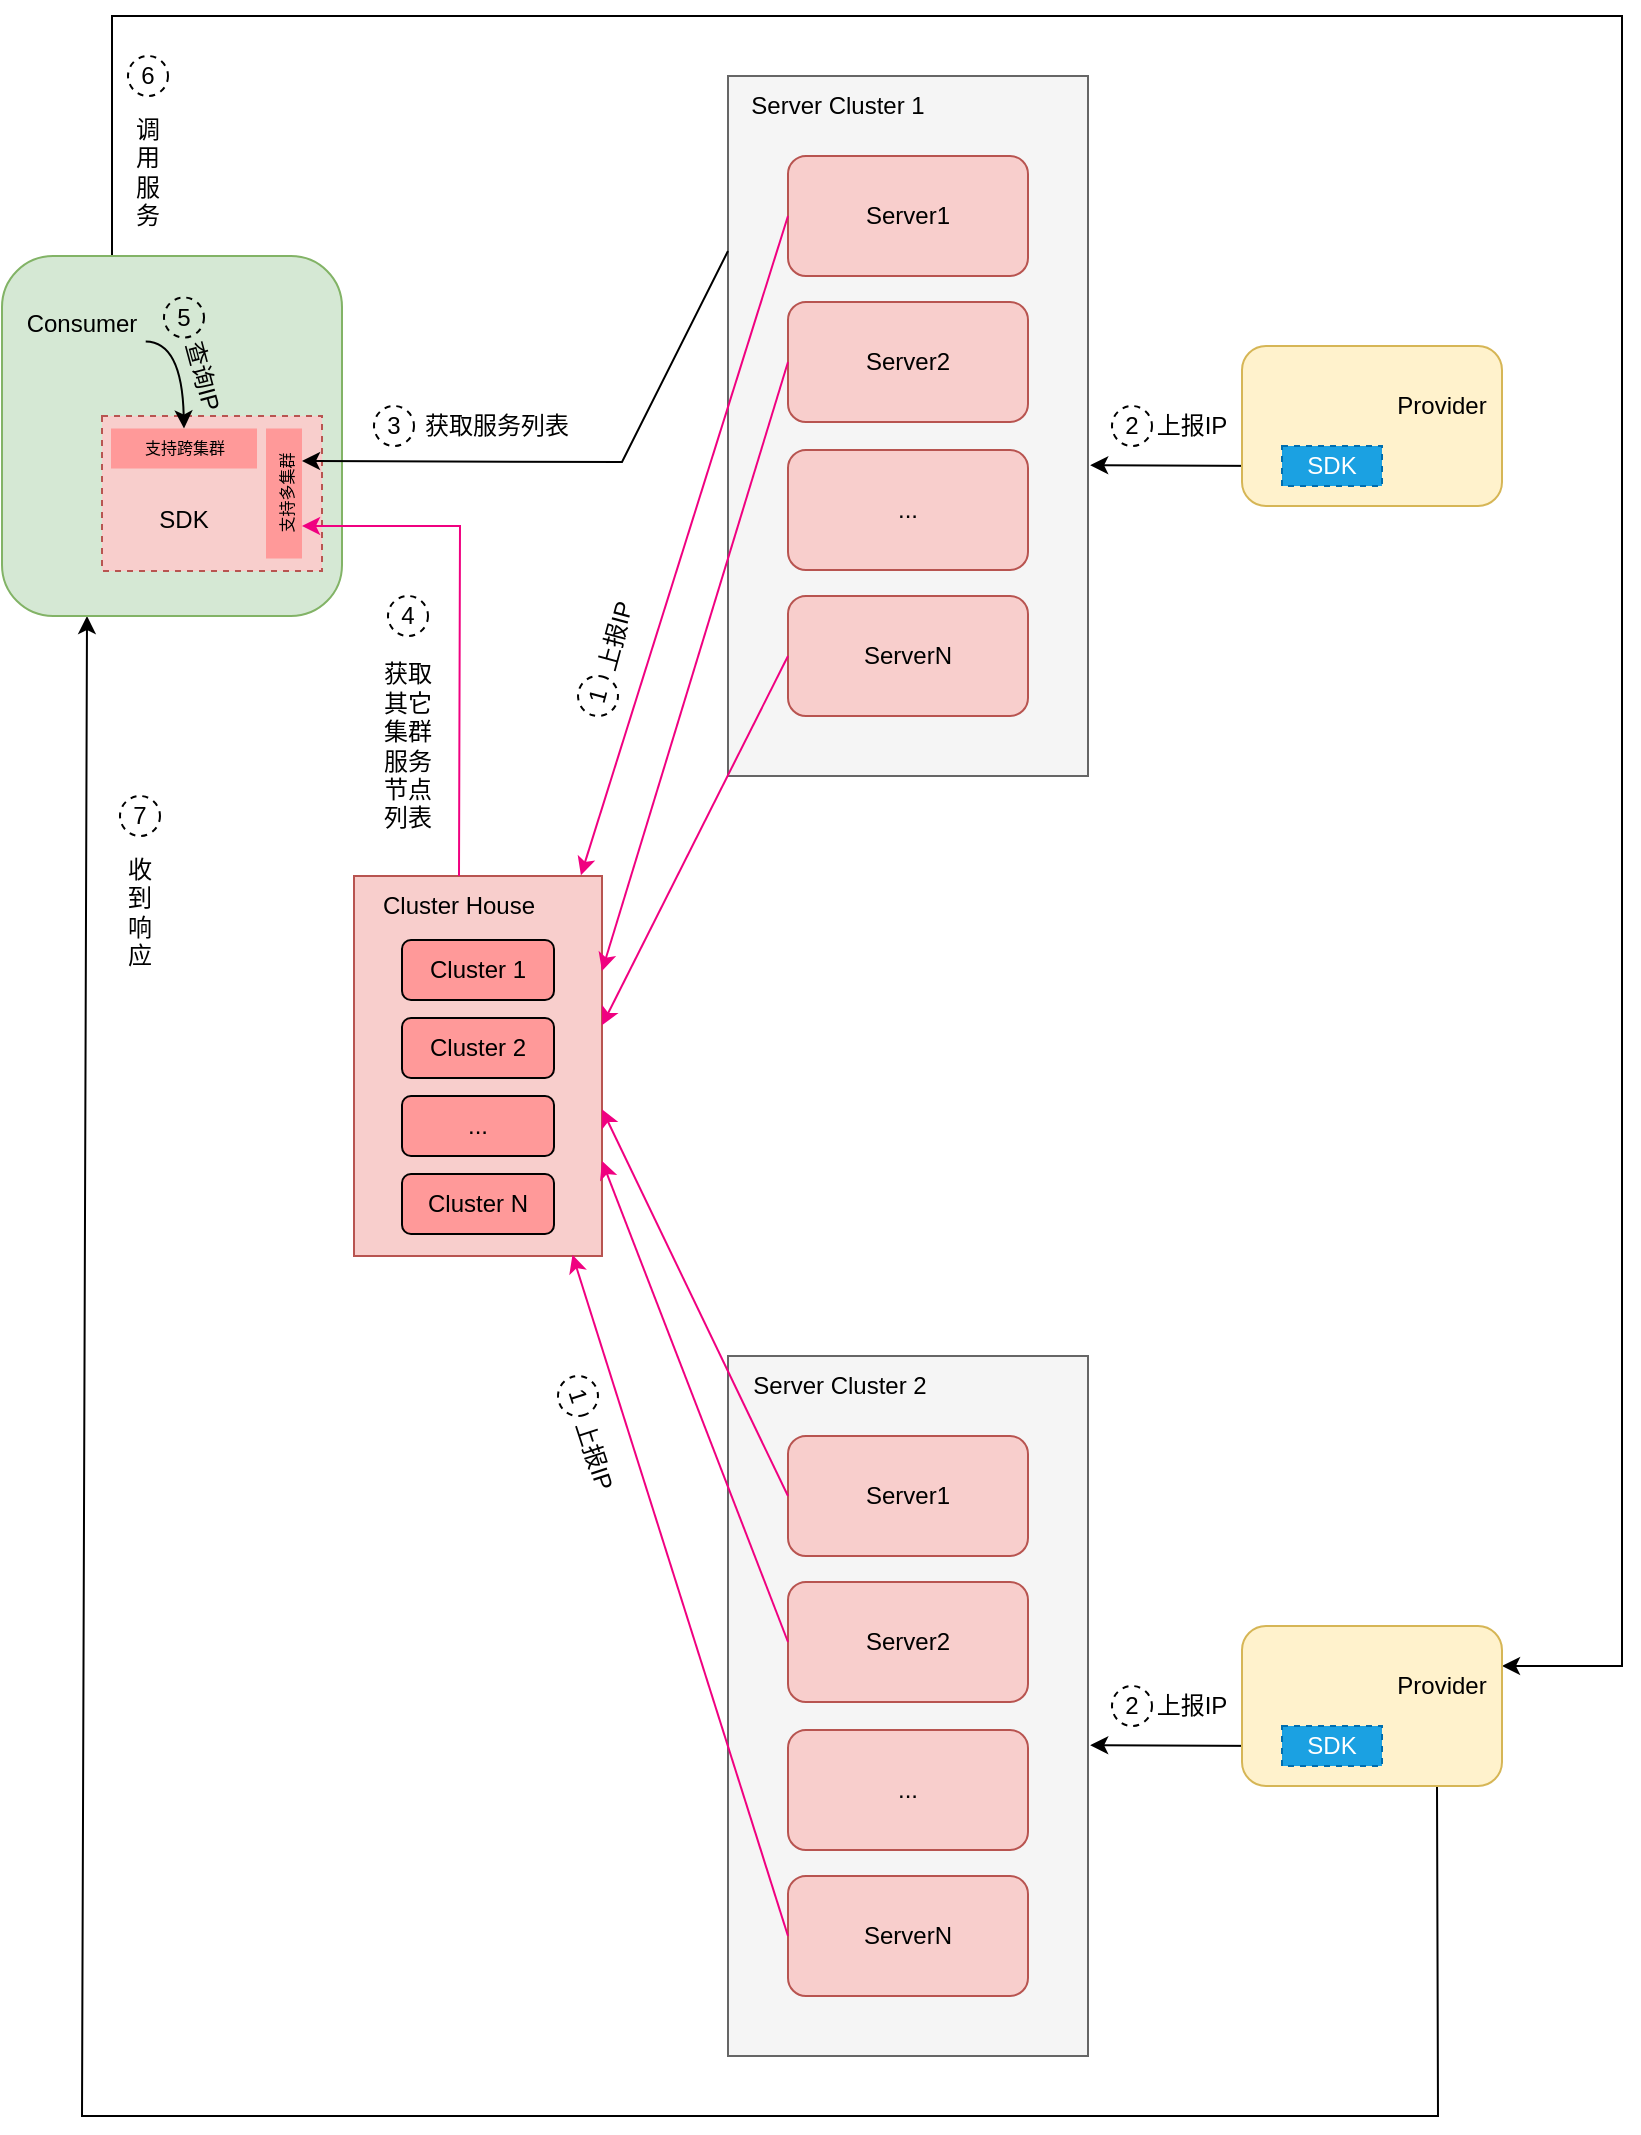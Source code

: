<mxfile version="15.4.0" type="device"><diagram id="CvXxRUg5WJ5Fy0ItPXqS" name="第 1 页"><mxGraphModel dx="970" dy="502" grid="1" gridSize="10" guides="1" tooltips="1" connect="1" arrows="1" fold="1" page="1" pageScale="1" pageWidth="850" pageHeight="1100" math="0" shadow="0"><root><mxCell id="0"/><mxCell id="1" parent="0"/><mxCell id="ZDzQUnYYeT2UtHoKidmv-17" value="" style="group" vertex="1" connectable="0" parent="1"><mxGeometry x="384" y="190" width="180" height="350" as="geometry"/></mxCell><mxCell id="ZDzQUnYYeT2UtHoKidmv-5" value="" style="rounded=0;whiteSpace=wrap;html=1;fillColor=#f5f5f5;strokeColor=#666666;fontColor=#333333;" vertex="1" parent="ZDzQUnYYeT2UtHoKidmv-17"><mxGeometry width="180" height="350" as="geometry"/></mxCell><mxCell id="ZDzQUnYYeT2UtHoKidmv-1" value="Server1" style="rounded=1;whiteSpace=wrap;html=1;fillColor=#f8cecc;strokeColor=#b85450;" vertex="1" parent="ZDzQUnYYeT2UtHoKidmv-17"><mxGeometry x="30" y="40" width="120" height="60" as="geometry"/></mxCell><mxCell id="ZDzQUnYYeT2UtHoKidmv-2" value="Server2" style="rounded=1;whiteSpace=wrap;html=1;fillColor=#f8cecc;strokeColor=#b85450;" vertex="1" parent="ZDzQUnYYeT2UtHoKidmv-17"><mxGeometry x="30" y="113" width="120" height="60" as="geometry"/></mxCell><mxCell id="ZDzQUnYYeT2UtHoKidmv-3" value="ServerN" style="rounded=1;whiteSpace=wrap;html=1;fillColor=#f8cecc;strokeColor=#b85450;" vertex="1" parent="ZDzQUnYYeT2UtHoKidmv-17"><mxGeometry x="30" y="260" width="120" height="60" as="geometry"/></mxCell><mxCell id="ZDzQUnYYeT2UtHoKidmv-4" value="..." style="rounded=1;whiteSpace=wrap;html=1;fillColor=#f8cecc;strokeColor=#b85450;" vertex="1" parent="ZDzQUnYYeT2UtHoKidmv-17"><mxGeometry x="30" y="187" width="120" height="60" as="geometry"/></mxCell><mxCell id="ZDzQUnYYeT2UtHoKidmv-6" value="Server Cluster 1" style="text;html=1;strokeColor=none;fillColor=none;align=center;verticalAlign=middle;whiteSpace=wrap;rounded=0;" vertex="1" parent="ZDzQUnYYeT2UtHoKidmv-17"><mxGeometry x="5" width="100" height="30" as="geometry"/></mxCell><mxCell id="ZDzQUnYYeT2UtHoKidmv-19" value="" style="endArrow=classic;html=1;rounded=0;exitX=0;exitY=0.5;exitDx=0;exitDy=0;entryX=1.006;entryY=0.556;entryDx=0;entryDy=0;entryPerimeter=0;" edge="1" parent="1" source="ZDzQUnYYeT2UtHoKidmv-13" target="ZDzQUnYYeT2UtHoKidmv-5"><mxGeometry width="50" height="50" relative="1" as="geometry"><mxPoint x="581" y="680" as="sourcePoint"/><mxPoint x="631" y="630" as="targetPoint"/></mxGeometry></mxCell><mxCell id="ZDzQUnYYeT2UtHoKidmv-26" value="上报IP" style="text;html=1;strokeColor=none;fillColor=none;align=center;verticalAlign=middle;whiteSpace=wrap;rounded=0;dashed=1;" vertex="1" parent="1"><mxGeometry x="586" y="350" width="60" height="30" as="geometry"/></mxCell><mxCell id="ZDzQUnYYeT2UtHoKidmv-27" value="获取其它集群服务节点列表" style="text;html=1;strokeColor=none;fillColor=none;align=center;verticalAlign=middle;whiteSpace=wrap;rounded=0;dashed=1;" vertex="1" parent="1"><mxGeometry x="207" y="510" width="34" height="30" as="geometry"/></mxCell><mxCell id="ZDzQUnYYeT2UtHoKidmv-29" value="2" style="ellipse;whiteSpace=wrap;html=1;aspect=fixed;dashed=1;fillColor=none;" vertex="1" parent="1"><mxGeometry x="576" y="355" width="20" height="20" as="geometry"/></mxCell><mxCell id="ZDzQUnYYeT2UtHoKidmv-32" value="3" style="ellipse;whiteSpace=wrap;html=1;aspect=fixed;dashed=1;fillColor=none;" vertex="1" parent="1"><mxGeometry x="207" y="355" width="20" height="20" as="geometry"/></mxCell><mxCell id="ZDzQUnYYeT2UtHoKidmv-47" value="" style="group" vertex="1" connectable="0" parent="1"><mxGeometry x="384" y="830" width="180" height="350" as="geometry"/></mxCell><mxCell id="ZDzQUnYYeT2UtHoKidmv-48" value="" style="rounded=0;whiteSpace=wrap;html=1;fillColor=#f5f5f5;strokeColor=#666666;fontColor=#333333;" vertex="1" parent="ZDzQUnYYeT2UtHoKidmv-47"><mxGeometry width="180" height="350" as="geometry"/></mxCell><mxCell id="ZDzQUnYYeT2UtHoKidmv-49" value="Server1" style="rounded=1;whiteSpace=wrap;html=1;fillColor=#f8cecc;strokeColor=#b85450;" vertex="1" parent="ZDzQUnYYeT2UtHoKidmv-47"><mxGeometry x="30" y="40" width="120" height="60" as="geometry"/></mxCell><mxCell id="ZDzQUnYYeT2UtHoKidmv-50" value="Server2" style="rounded=1;whiteSpace=wrap;html=1;fillColor=#f8cecc;strokeColor=#b85450;" vertex="1" parent="ZDzQUnYYeT2UtHoKidmv-47"><mxGeometry x="30" y="113" width="120" height="60" as="geometry"/></mxCell><mxCell id="ZDzQUnYYeT2UtHoKidmv-51" value="ServerN" style="rounded=1;whiteSpace=wrap;html=1;fillColor=#f8cecc;strokeColor=#b85450;" vertex="1" parent="ZDzQUnYYeT2UtHoKidmv-47"><mxGeometry x="30" y="260" width="120" height="60" as="geometry"/></mxCell><mxCell id="ZDzQUnYYeT2UtHoKidmv-52" value="..." style="rounded=1;whiteSpace=wrap;html=1;fillColor=#f8cecc;strokeColor=#b85450;" vertex="1" parent="ZDzQUnYYeT2UtHoKidmv-47"><mxGeometry x="30" y="187" width="120" height="60" as="geometry"/></mxCell><mxCell id="ZDzQUnYYeT2UtHoKidmv-53" value="Server Cluster 2" style="text;html=1;strokeColor=none;fillColor=none;align=center;verticalAlign=middle;whiteSpace=wrap;rounded=0;" vertex="1" parent="ZDzQUnYYeT2UtHoKidmv-47"><mxGeometry x="6" width="100" height="30" as="geometry"/></mxCell><mxCell id="ZDzQUnYYeT2UtHoKidmv-54" value="" style="endArrow=classic;html=1;rounded=0;exitX=0;exitY=0.5;exitDx=0;exitDy=0;entryX=1.006;entryY=0.556;entryDx=0;entryDy=0;entryPerimeter=0;" edge="1" parent="1" source="ZDzQUnYYeT2UtHoKidmv-46" target="ZDzQUnYYeT2UtHoKidmv-48"><mxGeometry width="50" height="50" relative="1" as="geometry"><mxPoint x="581" y="1320" as="sourcePoint"/><mxPoint x="631" y="1270" as="targetPoint"/></mxGeometry></mxCell><mxCell id="ZDzQUnYYeT2UtHoKidmv-56" value="" style="endArrow=classic;html=1;rounded=0;exitX=0.75;exitY=0;exitDx=0;exitDy=0;entryX=1;entryY=0.25;entryDx=0;entryDy=0;" edge="1" parent="1" source="ZDzQUnYYeT2UtHoKidmv-8" target="ZDzQUnYYeT2UtHoKidmv-44"><mxGeometry width="50" height="50" relative="1" as="geometry"><mxPoint x="131" y="1180" as="sourcePoint"/><mxPoint x="181" y="1130" as="targetPoint"/><Array as="points"><mxPoint x="76" y="160"/><mxPoint x="831" y="160"/><mxPoint x="831" y="985"/></Array></mxGeometry></mxCell><mxCell id="ZDzQUnYYeT2UtHoKidmv-57" value="" style="endArrow=classic;html=1;rounded=0;exitX=0.75;exitY=1;exitDx=0;exitDy=0;entryX=0.25;entryY=1;entryDx=0;entryDy=0;" edge="1" parent="1" source="ZDzQUnYYeT2UtHoKidmv-44" target="ZDzQUnYYeT2UtHoKidmv-7"><mxGeometry width="50" height="50" relative="1" as="geometry"><mxPoint x="701" y="1230" as="sourcePoint"/><mxPoint x="751" y="1180" as="targetPoint"/><Array as="points"><mxPoint x="739" y="1210"/><mxPoint x="61" y="1210"/></Array></mxGeometry></mxCell><mxCell id="ZDzQUnYYeT2UtHoKidmv-58" value="上报IP" style="text;html=1;strokeColor=none;fillColor=none;align=center;verticalAlign=middle;whiteSpace=wrap;rounded=0;dashed=1;" vertex="1" parent="1"><mxGeometry x="586" y="990" width="60" height="30" as="geometry"/></mxCell><mxCell id="ZDzQUnYYeT2UtHoKidmv-60" value="2" style="ellipse;whiteSpace=wrap;html=1;aspect=fixed;dashed=1;fillColor=none;" vertex="1" parent="1"><mxGeometry x="576" y="995" width="20" height="20" as="geometry"/></mxCell><mxCell id="ZDzQUnYYeT2UtHoKidmv-62" value="收到响应" style="text;html=1;strokeColor=none;fillColor=none;align=center;verticalAlign=middle;whiteSpace=wrap;rounded=0;dashed=1;" vertex="1" parent="1"><mxGeometry x="84" y="580" width="12" height="55" as="geometry"/></mxCell><mxCell id="ZDzQUnYYeT2UtHoKidmv-65" value="7" style="ellipse;whiteSpace=wrap;html=1;aspect=fixed;dashed=1;fillColor=none;" vertex="1" parent="1"><mxGeometry x="80" y="550" width="20" height="20" as="geometry"/></mxCell><mxCell id="ZDzQUnYYeT2UtHoKidmv-66" value="" style="rounded=0;whiteSpace=wrap;html=1;fillColor=#f8cecc;strokeColor=#b85450;" vertex="1" parent="1"><mxGeometry x="197" y="590" width="124" height="190" as="geometry"/></mxCell><mxCell id="ZDzQUnYYeT2UtHoKidmv-67" value="Cluster House" style="text;html=1;strokeColor=none;fillColor=none;align=center;verticalAlign=middle;whiteSpace=wrap;rounded=0;" vertex="1" parent="1"><mxGeometry x="197" y="590" width="105" height="30" as="geometry"/></mxCell><mxCell id="ZDzQUnYYeT2UtHoKidmv-68" value="" style="endArrow=classic;html=1;rounded=0;exitX=0;exitY=0.5;exitDx=0;exitDy=0;entryX=0.915;entryY=-0.002;entryDx=0;entryDy=0;strokeColor=#F00080;entryPerimeter=0;" edge="1" parent="1" source="ZDzQUnYYeT2UtHoKidmv-1" target="ZDzQUnYYeT2UtHoKidmv-66"><mxGeometry width="50" height="50" relative="1" as="geometry"><mxPoint x="491" y="720" as="sourcePoint"/><mxPoint x="541" y="670" as="targetPoint"/></mxGeometry></mxCell><mxCell id="ZDzQUnYYeT2UtHoKidmv-70" value="" style="endArrow=classic;html=1;rounded=0;exitX=0;exitY=0.5;exitDx=0;exitDy=0;entryX=1;entryY=0.25;entryDx=0;entryDy=0;strokeColor=#F00080;" edge="1" parent="1" source="ZDzQUnYYeT2UtHoKidmv-2" target="ZDzQUnYYeT2UtHoKidmv-66"><mxGeometry width="50" height="50" relative="1" as="geometry"><mxPoint x="424" y="343" as="sourcePoint"/><mxPoint x="330.504" y="616.34" as="targetPoint"/></mxGeometry></mxCell><mxCell id="ZDzQUnYYeT2UtHoKidmv-71" value="" style="endArrow=classic;html=1;rounded=0;exitX=0;exitY=0.5;exitDx=0;exitDy=0;entryX=1;entryY=0.393;entryDx=0;entryDy=0;strokeColor=#F00080;entryPerimeter=0;" edge="1" parent="1" source="ZDzQUnYYeT2UtHoKidmv-3" target="ZDzQUnYYeT2UtHoKidmv-66"><mxGeometry width="50" height="50" relative="1" as="geometry"><mxPoint x="424" y="417" as="sourcePoint"/><mxPoint x="331" y="647.5" as="targetPoint"/></mxGeometry></mxCell><mxCell id="ZDzQUnYYeT2UtHoKidmv-72" value="" style="endArrow=classic;html=1;rounded=0;entryX=1;entryY=0.614;entryDx=0;entryDy=0;strokeColor=#F00080;exitX=0;exitY=0.5;exitDx=0;exitDy=0;entryPerimeter=0;" edge="1" parent="1" source="ZDzQUnYYeT2UtHoKidmv-49" target="ZDzQUnYYeT2UtHoKidmv-66"><mxGeometry width="50" height="50" relative="1" as="geometry"><mxPoint x="411" y="690" as="sourcePoint"/><mxPoint x="331" y="674.67" as="targetPoint"/></mxGeometry></mxCell><mxCell id="ZDzQUnYYeT2UtHoKidmv-73" value="" style="endArrow=classic;html=1;rounded=0;entryX=1;entryY=0.75;entryDx=0;entryDy=0;strokeColor=#F00080;exitX=0;exitY=0.5;exitDx=0;exitDy=0;" edge="1" parent="1" source="ZDzQUnYYeT2UtHoKidmv-50" target="ZDzQUnYYeT2UtHoKidmv-66"><mxGeometry width="50" height="50" relative="1" as="geometry"><mxPoint x="424" y="910" as="sourcePoint"/><mxPoint x="331" y="716.66" as="targetPoint"/></mxGeometry></mxCell><mxCell id="ZDzQUnYYeT2UtHoKidmv-74" value="" style="endArrow=classic;html=1;rounded=0;entryX=0.881;entryY=0.997;entryDx=0;entryDy=0;strokeColor=#F00080;entryPerimeter=0;exitX=0;exitY=0.5;exitDx=0;exitDy=0;" edge="1" parent="1" source="ZDzQUnYYeT2UtHoKidmv-51" target="ZDzQUnYYeT2UtHoKidmv-66"><mxGeometry width="50" height="50" relative="1" as="geometry"><mxPoint x="361" y="1070" as="sourcePoint"/><mxPoint x="331" y="742.5" as="targetPoint"/></mxGeometry></mxCell><mxCell id="ZDzQUnYYeT2UtHoKidmv-77" value="" style="group;rotation=-75;" vertex="1" connectable="0" parent="1"><mxGeometry x="291" y="460" width="70" height="30" as="geometry"/></mxCell><mxCell id="ZDzQUnYYeT2UtHoKidmv-75" value="上报IP" style="text;html=1;strokeColor=none;fillColor=none;align=center;verticalAlign=middle;whiteSpace=wrap;rounded=0;dashed=1;rotation=-75;" vertex="1" parent="ZDzQUnYYeT2UtHoKidmv-77"><mxGeometry x="7" y="-5" width="60" height="30" as="geometry"/></mxCell><mxCell id="ZDzQUnYYeT2UtHoKidmv-76" value="1" style="ellipse;whiteSpace=wrap;html=1;aspect=fixed;dashed=1;fillColor=none;rotation=-75;" vertex="1" parent="ZDzQUnYYeT2UtHoKidmv-77"><mxGeometry x="18" y="30" width="20" height="20" as="geometry"/></mxCell><mxCell id="ZDzQUnYYeT2UtHoKidmv-78" value="" style="group;rotation=71.9;" vertex="1" connectable="0" parent="1"><mxGeometry x="281" y="860" width="70" height="30" as="geometry"/></mxCell><mxCell id="ZDzQUnYYeT2UtHoKidmv-79" value="上报IP" style="text;html=1;strokeColor=none;fillColor=none;align=center;verticalAlign=middle;whiteSpace=wrap;rounded=0;dashed=1;rotation=71.9;" vertex="1" parent="ZDzQUnYYeT2UtHoKidmv-78"><mxGeometry x="6" y="5" width="60" height="30" as="geometry"/></mxCell><mxCell id="ZDzQUnYYeT2UtHoKidmv-80" value="1" style="ellipse;whiteSpace=wrap;html=1;aspect=fixed;dashed=1;fillColor=none;rotation=71.9;" vertex="1" parent="ZDzQUnYYeT2UtHoKidmv-78"><mxGeometry x="18" y="-20" width="20" height="20" as="geometry"/></mxCell><mxCell id="ZDzQUnYYeT2UtHoKidmv-81" value="Cluster 1" style="rounded=1;whiteSpace=wrap;html=1;fillColor=#FF9999;" vertex="1" parent="1"><mxGeometry x="221" y="622" width="76" height="30" as="geometry"/></mxCell><mxCell id="ZDzQUnYYeT2UtHoKidmv-82" value="Cluster 2" style="rounded=1;whiteSpace=wrap;html=1;fillColor=#FF9999;" vertex="1" parent="1"><mxGeometry x="221" y="661" width="76" height="30" as="geometry"/></mxCell><mxCell id="ZDzQUnYYeT2UtHoKidmv-83" value="..." style="rounded=1;whiteSpace=wrap;html=1;fillColor=#FF9999;" vertex="1" parent="1"><mxGeometry x="221" y="700" width="76" height="30" as="geometry"/></mxCell><mxCell id="ZDzQUnYYeT2UtHoKidmv-84" value="Cluster N" style="rounded=1;whiteSpace=wrap;html=1;fillColor=#FF9999;" vertex="1" parent="1"><mxGeometry x="221" y="739" width="76" height="30" as="geometry"/></mxCell><mxCell id="ZDzQUnYYeT2UtHoKidmv-87" value="4" style="ellipse;whiteSpace=wrap;html=1;aspect=fixed;dashed=1;fillColor=none;" vertex="1" parent="1"><mxGeometry x="214" y="450" width="20" height="20" as="geometry"/></mxCell><mxCell id="ZDzQUnYYeT2UtHoKidmv-11" value="" style="rounded=1;whiteSpace=wrap;html=1;fillColor=#fff2cc;strokeColor=#d6b656;" vertex="1" parent="1"><mxGeometry x="641" y="325" width="130" height="80" as="geometry"/></mxCell><mxCell id="ZDzQUnYYeT2UtHoKidmv-12" value="Provider" style="text;html=1;strokeColor=none;fillColor=none;align=center;verticalAlign=middle;whiteSpace=wrap;rounded=0;" vertex="1" parent="1"><mxGeometry x="711" y="339.5" width="60" height="30" as="geometry"/></mxCell><mxCell id="ZDzQUnYYeT2UtHoKidmv-13" value="SDK" style="rounded=0;whiteSpace=wrap;html=1;fillColor=#1ba1e2;strokeColor=#006EAF;fontColor=#ffffff;dashed=1;" vertex="1" parent="1"><mxGeometry x="661" y="375" width="50" height="20" as="geometry"/></mxCell><mxCell id="ZDzQUnYYeT2UtHoKidmv-44" value="" style="rounded=1;whiteSpace=wrap;html=1;fillColor=#fff2cc;strokeColor=#d6b656;" vertex="1" parent="1"><mxGeometry x="641" y="965" width="130" height="80" as="geometry"/></mxCell><mxCell id="ZDzQUnYYeT2UtHoKidmv-45" value="Provider" style="text;html=1;strokeColor=none;fillColor=none;align=center;verticalAlign=middle;whiteSpace=wrap;rounded=0;" vertex="1" parent="1"><mxGeometry x="711" y="980" width="60" height="30" as="geometry"/></mxCell><mxCell id="ZDzQUnYYeT2UtHoKidmv-46" value="SDK" style="rounded=0;whiteSpace=wrap;html=1;fillColor=#1ba1e2;strokeColor=#006EAF;fontColor=#ffffff;dashed=1;" vertex="1" parent="1"><mxGeometry x="661" y="1015" width="50" height="20" as="geometry"/></mxCell><mxCell id="ZDzQUnYYeT2UtHoKidmv-93" value="" style="group" vertex="1" connectable="0" parent="1"><mxGeometry x="21" y="280" width="170" height="180" as="geometry"/></mxCell><mxCell id="ZDzQUnYYeT2UtHoKidmv-7" value="" style="rounded=1;whiteSpace=wrap;html=1;fillColor=#d5e8d4;strokeColor=#82b366;" vertex="1" parent="ZDzQUnYYeT2UtHoKidmv-93"><mxGeometry width="170" height="180" as="geometry"/></mxCell><mxCell id="ZDzQUnYYeT2UtHoKidmv-8" value="Consumer" style="text;html=1;strokeColor=none;fillColor=none;align=center;verticalAlign=middle;whiteSpace=wrap;rounded=0;" vertex="1" parent="ZDzQUnYYeT2UtHoKidmv-93"><mxGeometry x="10" width="60" height="67.5" as="geometry"/></mxCell><mxCell id="ZDzQUnYYeT2UtHoKidmv-9" value="" style="rounded=0;whiteSpace=wrap;html=1;fillColor=#f8cecc;strokeColor=#b85450;dashed=1;" vertex="1" parent="ZDzQUnYYeT2UtHoKidmv-93"><mxGeometry x="50" y="80" width="110" height="77.5" as="geometry"/></mxCell><mxCell id="ZDzQUnYYeT2UtHoKidmv-21" value="" style="curved=1;endArrow=classic;html=1;rounded=0;exitX=1.031;exitY=0.634;exitDx=0;exitDy=0;entryX=0.5;entryY=0;entryDx=0;entryDy=0;exitPerimeter=0;" edge="1" parent="ZDzQUnYYeT2UtHoKidmv-93" source="ZDzQUnYYeT2UtHoKidmv-8" target="ZDzQUnYYeT2UtHoKidmv-90"><mxGeometry width="50" height="50" as="geometry"><mxPoint x="140" y="528.75" as="sourcePoint"/><mxPoint x="190" y="416.25" as="targetPoint"/><Array as="points"><mxPoint x="90" y="43"/></Array></mxGeometry></mxCell><mxCell id="ZDzQUnYYeT2UtHoKidmv-28" value="查询IP" style="text;html=1;strokeColor=none;fillColor=none;align=center;verticalAlign=middle;whiteSpace=wrap;rounded=0;dashed=1;rotation=75;" vertex="1" parent="ZDzQUnYYeT2UtHoKidmv-93"><mxGeometry x="70" y="45.5" width="60" height="29.5" as="geometry"/></mxCell><mxCell id="ZDzQUnYYeT2UtHoKidmv-33" value="5" style="ellipse;whiteSpace=wrap;html=1;aspect=fixed;dashed=1;fillColor=none;" vertex="1" parent="ZDzQUnYYeT2UtHoKidmv-93"><mxGeometry x="81" y="20.75" width="20" height="20" as="geometry"/></mxCell><mxCell id="ZDzQUnYYeT2UtHoKidmv-88" value="&lt;font style=&quot;font-size: 8px&quot;&gt;支持多集群&lt;/font&gt;" style="rounded=0;whiteSpace=wrap;html=1;fillColor=#FF9999;strokeColor=none;horizontal=0;align=center;verticalAlign=bottom;" vertex="1" parent="ZDzQUnYYeT2UtHoKidmv-93"><mxGeometry x="132" y="86.25" width="18" height="65" as="geometry"/></mxCell><mxCell id="ZDzQUnYYeT2UtHoKidmv-89" style="edgeStyle=none;rounded=0;orthogonalLoop=1;jettySize=auto;html=1;entryX=0;entryY=0.5;entryDx=0;entryDy=0;strokeColor=#F00080;" edge="1" parent="ZDzQUnYYeT2UtHoKidmv-93" source="ZDzQUnYYeT2UtHoKidmv-88" target="ZDzQUnYYeT2UtHoKidmv-88"><mxGeometry relative="1" as="geometry"/></mxCell><mxCell id="ZDzQUnYYeT2UtHoKidmv-90" value="支持跨集群" style="rounded=0;whiteSpace=wrap;html=1;fillColor=#FF9999;strokeColor=none;rotation=0;horizontal=1;fontSize=8;" vertex="1" parent="ZDzQUnYYeT2UtHoKidmv-93"><mxGeometry x="54.5" y="86.25" width="73" height="20" as="geometry"/></mxCell><mxCell id="ZDzQUnYYeT2UtHoKidmv-91" value="&lt;font style=&quot;font-size: 12px&quot;&gt;SDK&lt;/font&gt;" style="text;html=1;strokeColor=none;fillColor=none;align=center;verticalAlign=middle;whiteSpace=wrap;rounded=0;fontSize=8;" vertex="1" parent="ZDzQUnYYeT2UtHoKidmv-93"><mxGeometry x="61" y="117" width="60" height="30" as="geometry"/></mxCell><mxCell id="ZDzQUnYYeT2UtHoKidmv-94" value="调用服务" style="text;html=1;strokeColor=none;fillColor=none;align=center;verticalAlign=middle;whiteSpace=wrap;rounded=0;dashed=1;" vertex="1" parent="1"><mxGeometry x="88" y="210" width="12" height="55" as="geometry"/></mxCell><mxCell id="ZDzQUnYYeT2UtHoKidmv-95" value="6" style="ellipse;whiteSpace=wrap;html=1;aspect=fixed;dashed=1;fillColor=none;" vertex="1" parent="1"><mxGeometry x="84" y="180" width="20" height="20" as="geometry"/></mxCell><mxCell id="ZDzQUnYYeT2UtHoKidmv-86" value="" style="endArrow=classic;html=1;rounded=0;exitX=0.5;exitY=0;exitDx=0;exitDy=0;entryX=1;entryY=0.75;entryDx=0;entryDy=0;strokeColor=#F00080;" edge="1" parent="1" source="ZDzQUnYYeT2UtHoKidmv-67" target="ZDzQUnYYeT2UtHoKidmv-88"><mxGeometry width="50" height="50" relative="1" as="geometry"><mxPoint x="424" y="270" as="sourcePoint"/><mxPoint x="320.46" y="599.62" as="targetPoint"/><Array as="points"><mxPoint x="250" y="415"/></Array></mxGeometry></mxCell><mxCell id="ZDzQUnYYeT2UtHoKidmv-85" value="" style="endArrow=classic;html=1;rounded=0;exitX=0;exitY=0.25;exitDx=0;exitDy=0;entryX=1;entryY=0.25;entryDx=0;entryDy=0;" edge="1" parent="1" source="ZDzQUnYYeT2UtHoKidmv-5" target="ZDzQUnYYeT2UtHoKidmv-88"><mxGeometry width="50" height="50" relative="1" as="geometry"><mxPoint x="671" y="395" as="sourcePoint"/><mxPoint x="575.08" y="394.6" as="targetPoint"/><Array as="points"><mxPoint x="331" y="383"/></Array></mxGeometry></mxCell><mxCell id="ZDzQUnYYeT2UtHoKidmv-96" value="获取服务列表" style="text;html=1;strokeColor=none;fillColor=none;align=center;verticalAlign=middle;whiteSpace=wrap;rounded=0;dashed=1;" vertex="1" parent="1"><mxGeometry x="227" y="350" width="83" height="30" as="geometry"/></mxCell></root></mxGraphModel></diagram></mxfile>